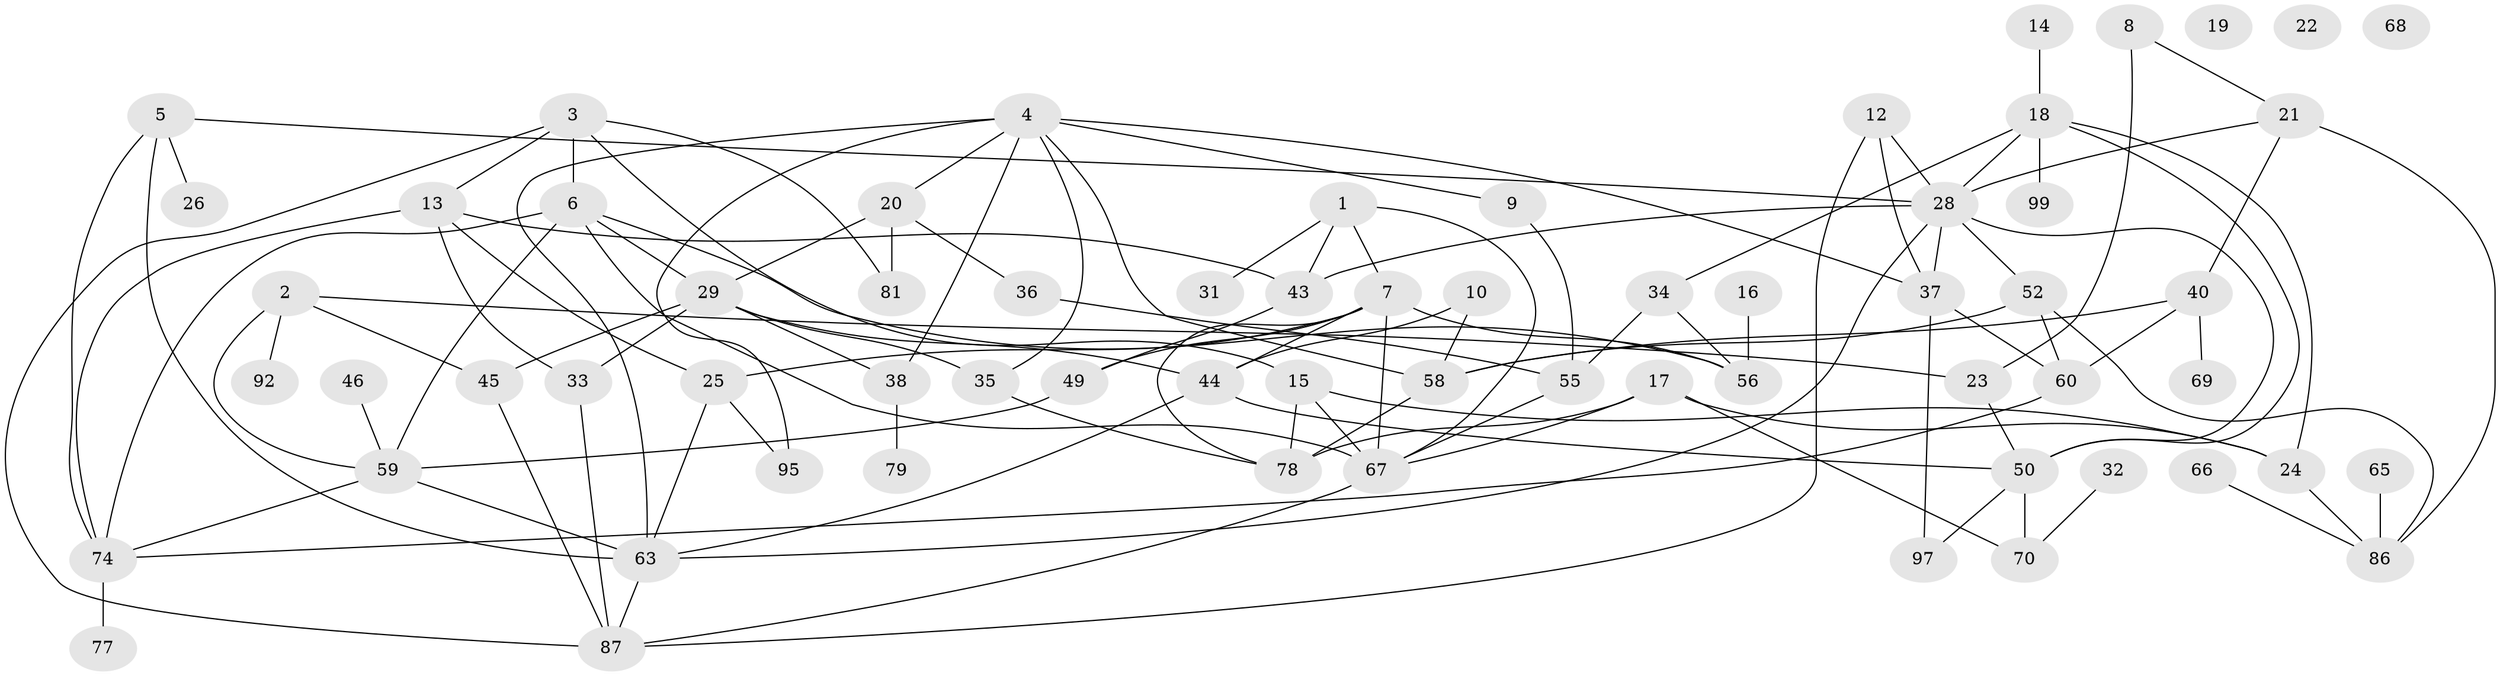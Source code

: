// original degree distribution, {4: 0.16161616161616163, 3: 0.32323232323232326, 5: 0.1111111111111111, 6: 0.06060606060606061, 2: 0.16161616161616163, 1: 0.15151515151515152, 0: 0.030303030303030304}
// Generated by graph-tools (version 1.1) at 2025/41/03/06/25 10:41:24]
// undirected, 66 vertices, 115 edges
graph export_dot {
graph [start="1"]
  node [color=gray90,style=filled];
  1;
  2 [super="+51"];
  3 [super="+48"];
  4 [super="+27"];
  5 [super="+61"];
  6 [super="+83"];
  7 [super="+11"];
  8 [super="+72"];
  9;
  10;
  12 [super="+62"];
  13 [super="+90"];
  14;
  15;
  16;
  17 [super="+39"];
  18 [super="+54"];
  19;
  20;
  21 [super="+41"];
  22;
  23 [super="+71"];
  24;
  25 [super="+30"];
  26;
  28 [super="+91"];
  29 [super="+42"];
  31 [super="+47"];
  32;
  33;
  34;
  35;
  36;
  37;
  38 [super="+57"];
  40 [super="+84"];
  43 [super="+53"];
  44 [super="+64"];
  45;
  46;
  49;
  50 [super="+75"];
  52;
  55 [super="+94"];
  56 [super="+80"];
  58 [super="+89"];
  59 [super="+73"];
  60;
  63 [super="+88"];
  65;
  66;
  67 [super="+76"];
  68;
  69;
  70;
  74 [super="+82"];
  77;
  78 [super="+98"];
  79 [super="+85"];
  81;
  86 [super="+93"];
  87 [super="+96"];
  92;
  95;
  97;
  99;
  1 -- 7;
  1 -- 31;
  1 -- 67;
  1 -- 43;
  2 -- 45;
  2 -- 59;
  2 -- 92;
  2 -- 23;
  3 -- 81;
  3 -- 87;
  3 -- 13;
  3 -- 6;
  3 -- 15;
  4 -- 20;
  4 -- 37;
  4 -- 58;
  4 -- 35;
  4 -- 38;
  4 -- 9;
  4 -- 63;
  4 -- 95;
  5 -- 28;
  5 -- 74;
  5 -- 26;
  5 -- 63;
  6 -- 29 [weight=2];
  6 -- 59;
  6 -- 56;
  6 -- 67;
  6 -- 74;
  7 -- 49;
  7 -- 78;
  7 -- 67;
  7 -- 44;
  7 -- 25;
  7 -- 56;
  8 -- 21;
  8 -- 23;
  9 -- 55;
  10 -- 44;
  10 -- 58;
  12 -- 28;
  12 -- 87;
  12 -- 37;
  13 -- 33;
  13 -- 25;
  13 -- 74;
  13 -- 43;
  14 -- 18;
  15 -- 24;
  15 -- 67;
  15 -- 78;
  16 -- 56;
  17 -- 78;
  17 -- 24;
  17 -- 70;
  17 -- 67;
  18 -- 28;
  18 -- 50;
  18 -- 99;
  18 -- 24;
  18 -- 34;
  20 -- 36;
  20 -- 81;
  20 -- 29;
  21 -- 86;
  21 -- 28;
  21 -- 40;
  23 -- 50;
  24 -- 86;
  25 -- 63;
  25 -- 95;
  28 -- 50;
  28 -- 52;
  28 -- 37;
  28 -- 63;
  28 -- 43;
  29 -- 33;
  29 -- 45;
  29 -- 35;
  29 -- 38;
  29 -- 44;
  32 -- 70;
  33 -- 87;
  34 -- 56;
  34 -- 55;
  35 -- 78;
  36 -- 55;
  37 -- 60;
  37 -- 97;
  38 -- 79;
  40 -- 58;
  40 -- 60;
  40 -- 69;
  43 -- 49;
  44 -- 50;
  44 -- 63;
  45 -- 87;
  46 -- 59;
  49 -- 59;
  50 -- 70;
  50 -- 97;
  52 -- 60;
  52 -- 86;
  52 -- 58;
  55 -- 67;
  58 -- 78;
  59 -- 63;
  59 -- 74;
  60 -- 74;
  63 -- 87;
  65 -- 86;
  66 -- 86;
  67 -- 87;
  74 -- 77;
}
